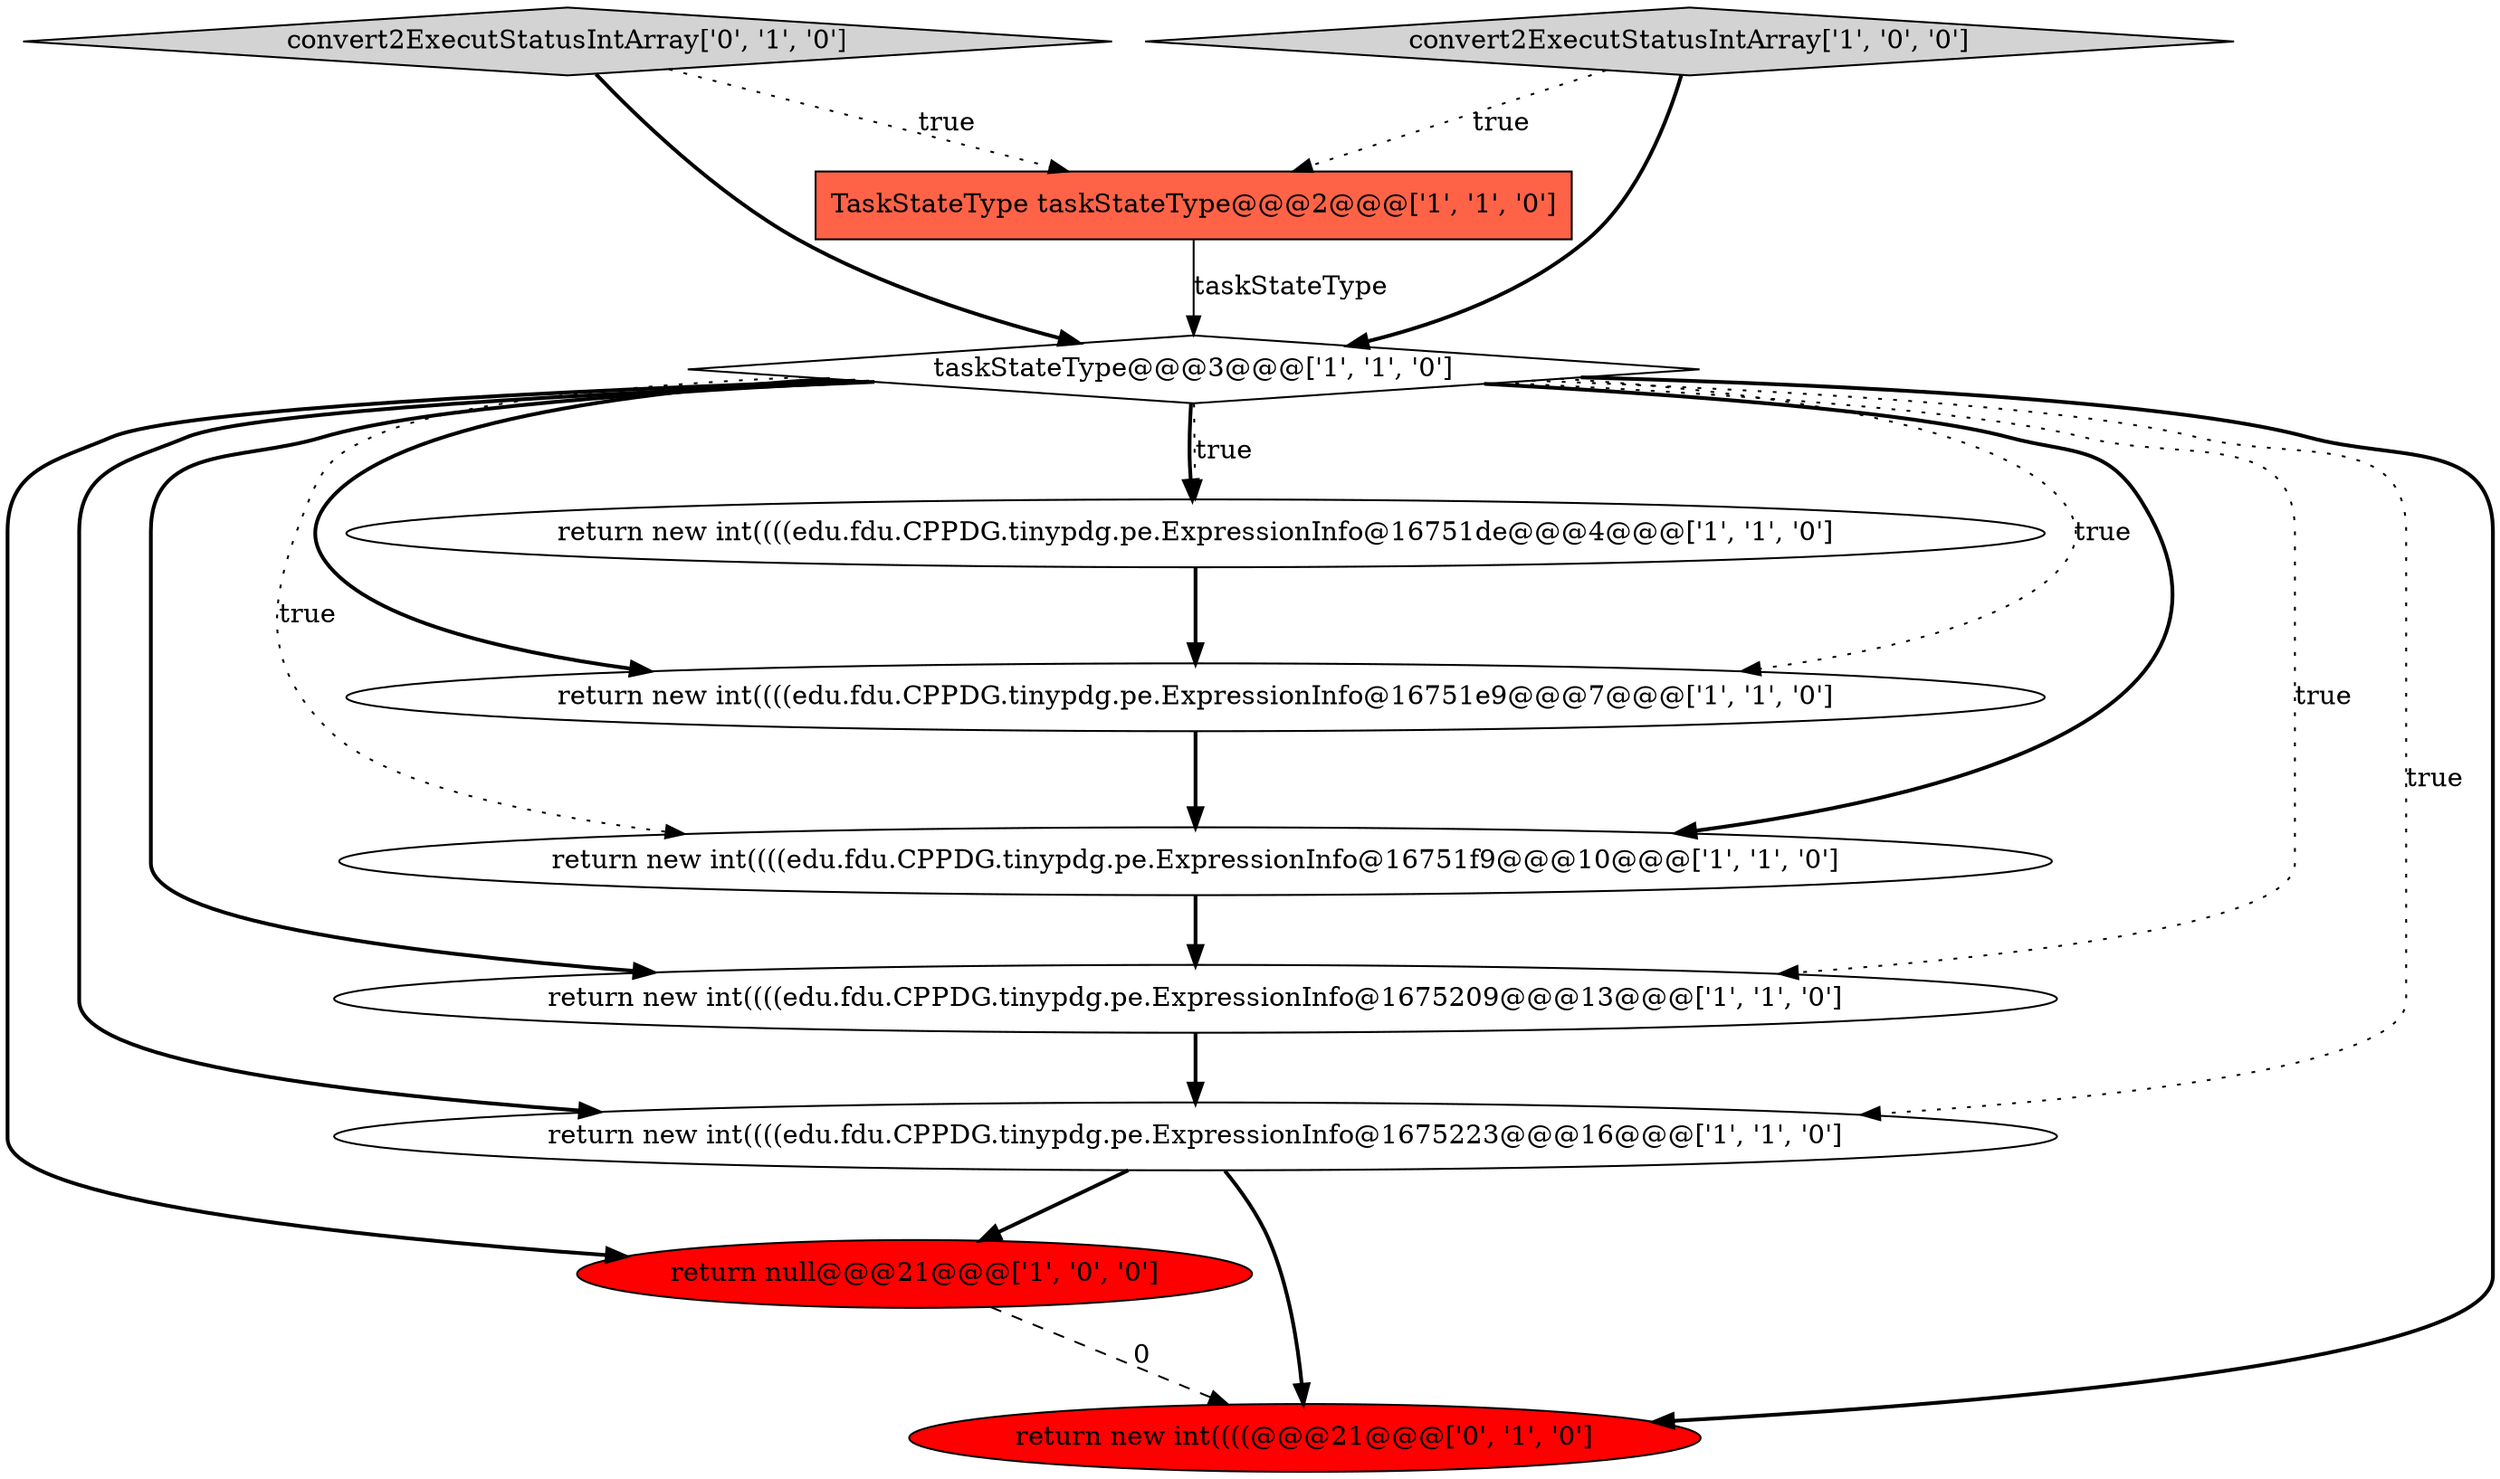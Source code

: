 digraph {
6 [style = filled, label = "return null@@@21@@@['1', '0', '0']", fillcolor = red, shape = ellipse image = "AAA1AAABBB1BBB"];
2 [style = filled, label = "return new int((((edu.fdu.CPPDG.tinypdg.pe.ExpressionInfo@16751de@@@4@@@['1', '1', '0']", fillcolor = white, shape = ellipse image = "AAA0AAABBB1BBB"];
3 [style = filled, label = "return new int((((edu.fdu.CPPDG.tinypdg.pe.ExpressionInfo@1675223@@@16@@@['1', '1', '0']", fillcolor = white, shape = ellipse image = "AAA0AAABBB1BBB"];
9 [style = filled, label = "return new int((((@@@21@@@['0', '1', '0']", fillcolor = red, shape = ellipse image = "AAA1AAABBB2BBB"];
0 [style = filled, label = "taskStateType@@@3@@@['1', '1', '0']", fillcolor = white, shape = diamond image = "AAA0AAABBB1BBB"];
10 [style = filled, label = "convert2ExecutStatusIntArray['0', '1', '0']", fillcolor = lightgray, shape = diamond image = "AAA0AAABBB2BBB"];
1 [style = filled, label = "convert2ExecutStatusIntArray['1', '0', '0']", fillcolor = lightgray, shape = diamond image = "AAA0AAABBB1BBB"];
5 [style = filled, label = "TaskStateType taskStateType@@@2@@@['1', '1', '0']", fillcolor = tomato, shape = box image = "AAA0AAABBB1BBB"];
7 [style = filled, label = "return new int((((edu.fdu.CPPDG.tinypdg.pe.ExpressionInfo@16751f9@@@10@@@['1', '1', '0']", fillcolor = white, shape = ellipse image = "AAA0AAABBB1BBB"];
4 [style = filled, label = "return new int((((edu.fdu.CPPDG.tinypdg.pe.ExpressionInfo@16751e9@@@7@@@['1', '1', '0']", fillcolor = white, shape = ellipse image = "AAA0AAABBB1BBB"];
8 [style = filled, label = "return new int((((edu.fdu.CPPDG.tinypdg.pe.ExpressionInfo@1675209@@@13@@@['1', '1', '0']", fillcolor = white, shape = ellipse image = "AAA0AAABBB1BBB"];
0->3 [style = bold, label=""];
0->9 [style = bold, label=""];
0->6 [style = bold, label=""];
0->2 [style = bold, label=""];
0->4 [style = dotted, label="true"];
8->3 [style = bold, label=""];
6->9 [style = dashed, label="0"];
3->6 [style = bold, label=""];
1->0 [style = bold, label=""];
7->8 [style = bold, label=""];
10->5 [style = dotted, label="true"];
2->4 [style = bold, label=""];
4->7 [style = bold, label=""];
0->7 [style = bold, label=""];
0->8 [style = dotted, label="true"];
3->9 [style = bold, label=""];
0->4 [style = bold, label=""];
10->0 [style = bold, label=""];
0->8 [style = bold, label=""];
0->3 [style = dotted, label="true"];
0->2 [style = dotted, label="true"];
1->5 [style = dotted, label="true"];
0->7 [style = dotted, label="true"];
5->0 [style = solid, label="taskStateType"];
}
